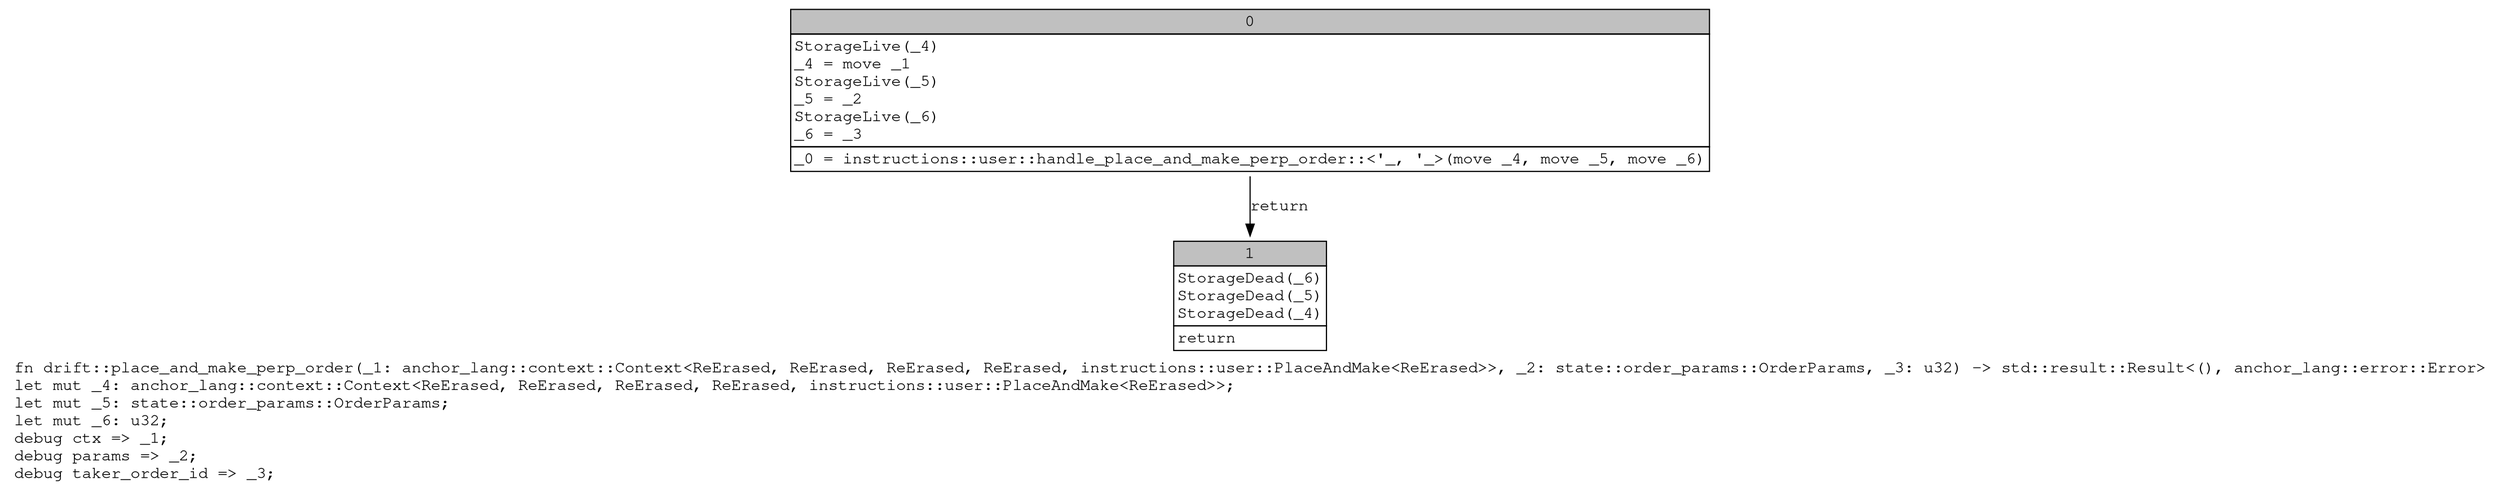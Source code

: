 digraph Mir_0_19836 {
    graph [fontname="Courier, monospace"];
    node [fontname="Courier, monospace"];
    edge [fontname="Courier, monospace"];
    label=<fn drift::place_and_make_perp_order(_1: anchor_lang::context::Context&lt;ReErased, ReErased, ReErased, ReErased, instructions::user::PlaceAndMake&lt;ReErased&gt;&gt;, _2: state::order_params::OrderParams, _3: u32) -&gt; std::result::Result&lt;(), anchor_lang::error::Error&gt;<br align="left"/>let mut _4: anchor_lang::context::Context&lt;ReErased, ReErased, ReErased, ReErased, instructions::user::PlaceAndMake&lt;ReErased&gt;&gt;;<br align="left"/>let mut _5: state::order_params::OrderParams;<br align="left"/>let mut _6: u32;<br align="left"/>debug ctx =&gt; _1;<br align="left"/>debug params =&gt; _2;<br align="left"/>debug taker_order_id =&gt; _3;<br align="left"/>>;
    bb0__0_19836 [shape="none", label=<<table border="0" cellborder="1" cellspacing="0"><tr><td bgcolor="gray" align="center" colspan="1">0</td></tr><tr><td align="left" balign="left">StorageLive(_4)<br/>_4 = move _1<br/>StorageLive(_5)<br/>_5 = _2<br/>StorageLive(_6)<br/>_6 = _3<br/></td></tr><tr><td align="left">_0 = instructions::user::handle_place_and_make_perp_order::&lt;'_, '_&gt;(move _4, move _5, move _6)</td></tr></table>>];
    bb1__0_19836 [shape="none", label=<<table border="0" cellborder="1" cellspacing="0"><tr><td bgcolor="gray" align="center" colspan="1">1</td></tr><tr><td align="left" balign="left">StorageDead(_6)<br/>StorageDead(_5)<br/>StorageDead(_4)<br/></td></tr><tr><td align="left">return</td></tr></table>>];
    bb0__0_19836 -> bb1__0_19836 [label="return"];
}
